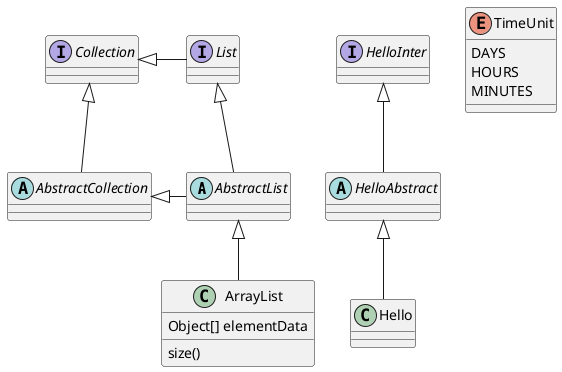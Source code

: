 @startuml

abstract class AbstractList
abstract AbstractCollection
interface List
interface Collection
interface HelloInter
abstract class HelloAbstract
class Hello
HelloInter <|-- HelloAbstract
HelloAbstract <|-- Hello

List <|-- AbstractList
Collection <|-- AbstractCollection

Collection <|- List
AbstractCollection <|- AbstractList
AbstractList <|-- ArrayList

class ArrayList {
Object[] elementData
size()
}

enum TimeUnit {
DAYS
HOURS
MINUTES
}

@enduml